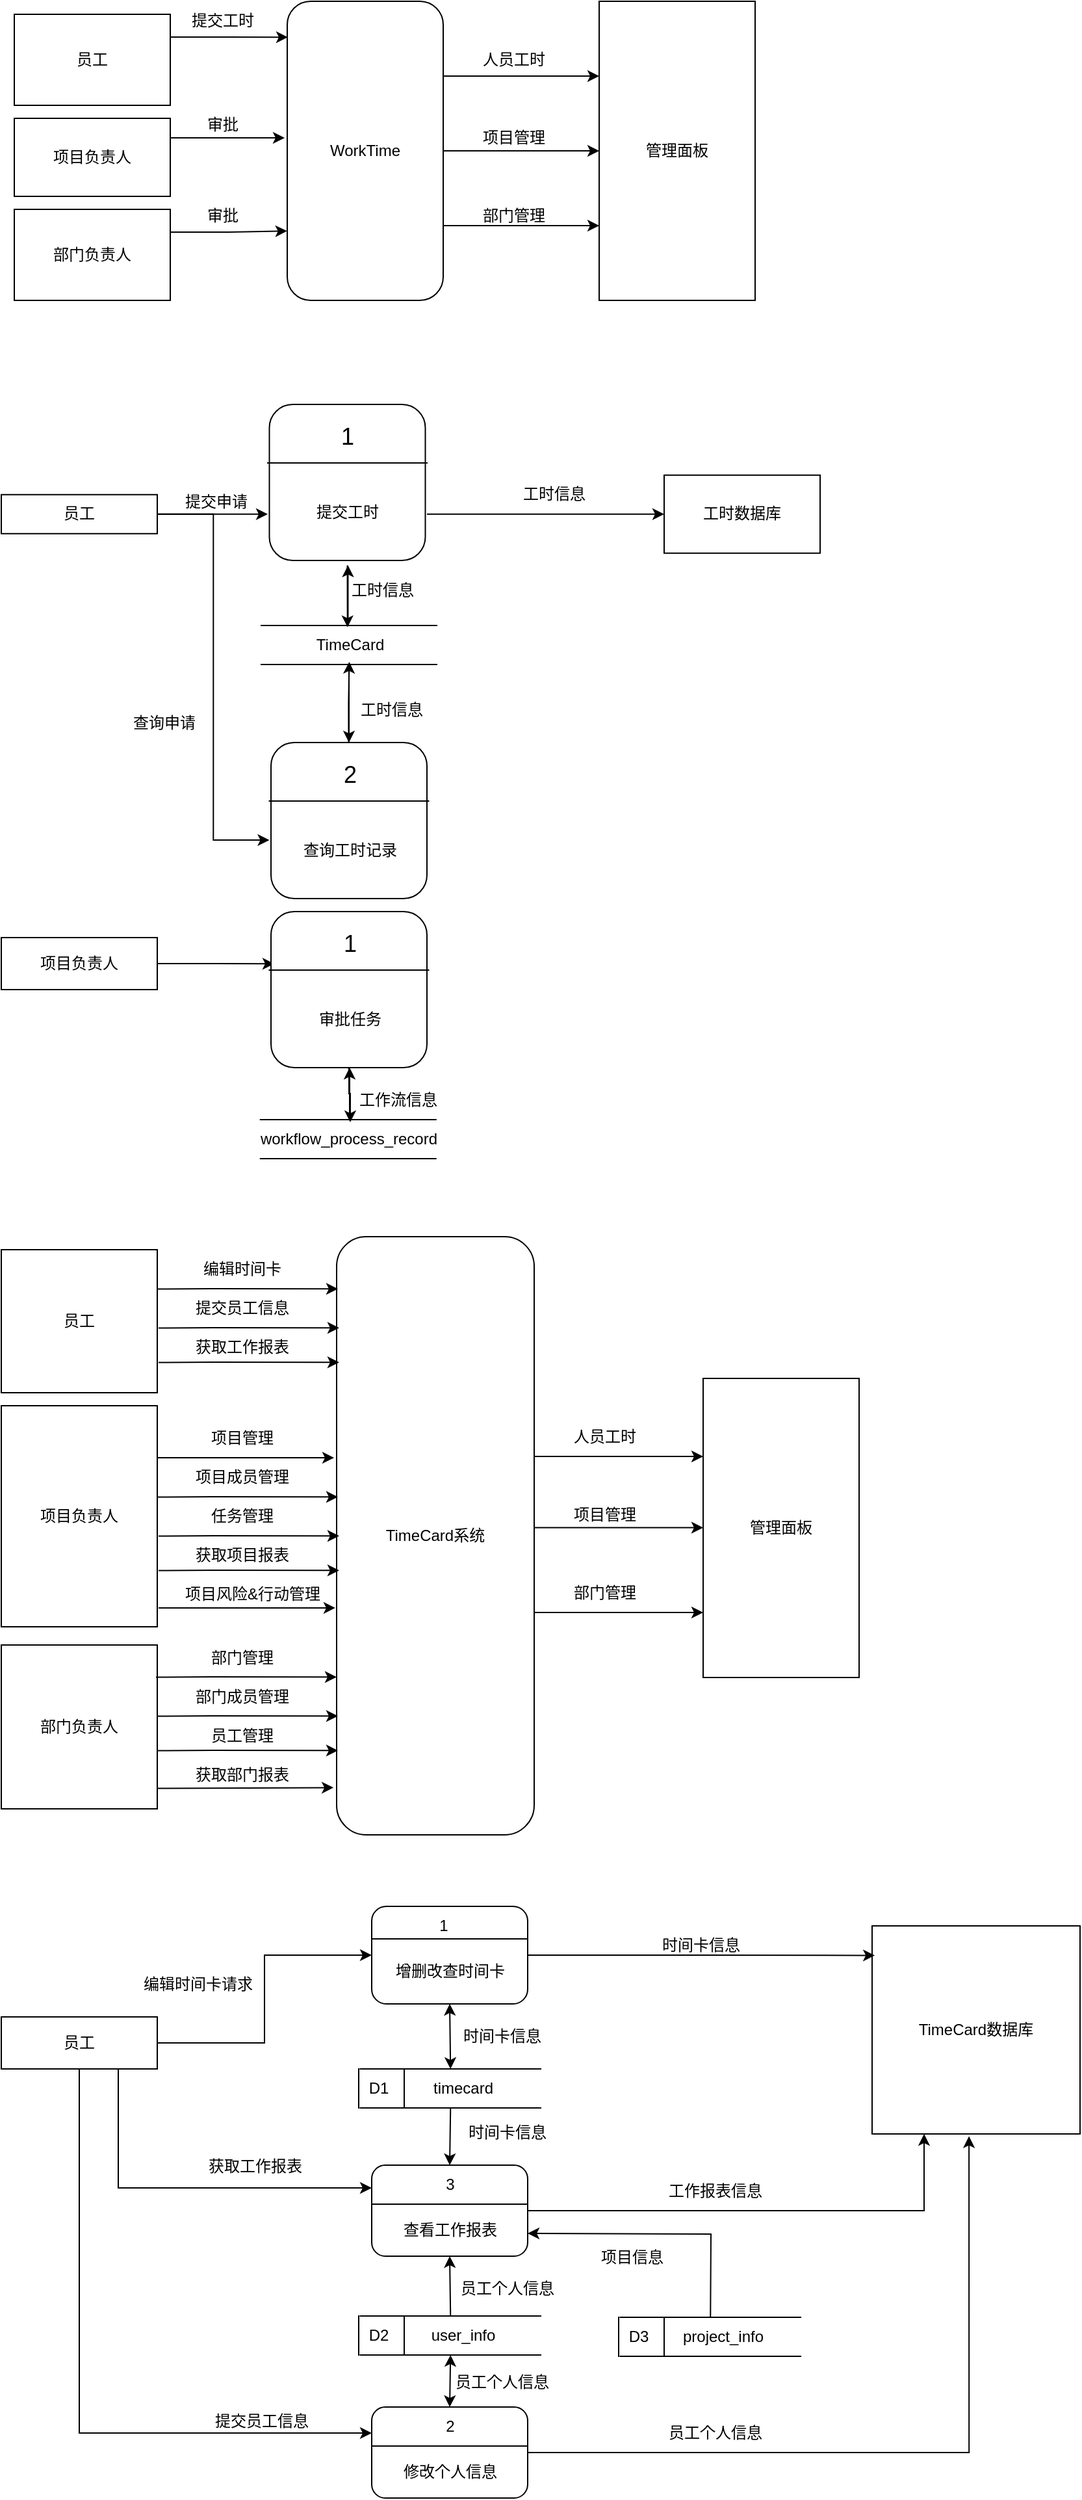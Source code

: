 <mxfile version="26.0.11">
  <diagram name="第 1 页" id="D0PfmcyOCRA9JiAwxKCm">
    <mxGraphModel dx="1388" dy="629" grid="1" gridSize="10" guides="1" tooltips="1" connect="1" arrows="1" fold="1" page="1" pageScale="1" pageWidth="827" pageHeight="1169" math="0" shadow="0">
      <root>
        <mxCell id="0" />
        <mxCell id="1" parent="0" />
        <mxCell id="h8NUrK3ATLSKjU6YulBP-22" style="edgeStyle=orthogonalEdgeStyle;rounded=0;orthogonalLoop=1;jettySize=auto;html=1;exitX=0.5;exitY=0;exitDx=0;exitDy=0;" parent="1" source="h8NUrK3ATLSKjU6YulBP-17" edge="1">
          <mxGeometry relative="1" as="geometry">
            <mxPoint x="90.143" y="39.857" as="targetPoint" />
          </mxGeometry>
        </mxCell>
        <mxCell id="h8NUrK3ATLSKjU6YulBP-17" value="员工" style="rounded=0;whiteSpace=wrap;html=1;" parent="1" vertex="1">
          <mxGeometry x="30" y="20" width="120" height="70" as="geometry" />
        </mxCell>
        <mxCell id="h8NUrK3ATLSKjU6YulBP-18" value="项目负责人" style="rounded=0;whiteSpace=wrap;html=1;" parent="1" vertex="1">
          <mxGeometry x="30" y="100" width="120" height="60" as="geometry" />
        </mxCell>
        <mxCell id="h8NUrK3ATLSKjU6YulBP-33" style="edgeStyle=orthogonalEdgeStyle;rounded=0;orthogonalLoop=1;jettySize=auto;html=1;exitX=1;exitY=0.25;exitDx=0;exitDy=0;entryX=0;entryY=0.25;entryDx=0;entryDy=0;" parent="1" source="h8NUrK3ATLSKjU6YulBP-19" target="h8NUrK3ATLSKjU6YulBP-20" edge="1">
          <mxGeometry relative="1" as="geometry" />
        </mxCell>
        <mxCell id="h8NUrK3ATLSKjU6YulBP-37" style="edgeStyle=orthogonalEdgeStyle;rounded=0;orthogonalLoop=1;jettySize=auto;html=1;exitX=1;exitY=0.75;exitDx=0;exitDy=0;entryX=0;entryY=0.75;entryDx=0;entryDy=0;" parent="1" source="h8NUrK3ATLSKjU6YulBP-19" target="h8NUrK3ATLSKjU6YulBP-20" edge="1">
          <mxGeometry relative="1" as="geometry" />
        </mxCell>
        <mxCell id="h8NUrK3ATLSKjU6YulBP-40" style="edgeStyle=orthogonalEdgeStyle;rounded=0;orthogonalLoop=1;jettySize=auto;html=1;exitX=1;exitY=0.5;exitDx=0;exitDy=0;" parent="1" source="h8NUrK3ATLSKjU6YulBP-19" target="h8NUrK3ATLSKjU6YulBP-20" edge="1">
          <mxGeometry relative="1" as="geometry" />
        </mxCell>
        <mxCell id="h8NUrK3ATLSKjU6YulBP-19" value="WorkTime" style="rounded=1;whiteSpace=wrap;html=1;" parent="1" vertex="1">
          <mxGeometry x="240" y="10" width="120" height="230" as="geometry" />
        </mxCell>
        <mxCell id="h8NUrK3ATLSKjU6YulBP-20" value="管理面板" style="rounded=0;whiteSpace=wrap;html=1;" parent="1" vertex="1">
          <mxGeometry x="480" y="10" width="120" height="230" as="geometry" />
        </mxCell>
        <mxCell id="h8NUrK3ATLSKjU6YulBP-21" value="部门负责人" style="rounded=0;whiteSpace=wrap;html=1;" parent="1" vertex="1">
          <mxGeometry x="30" y="170" width="120" height="70" as="geometry" />
        </mxCell>
        <mxCell id="h8NUrK3ATLSKjU6YulBP-25" style="edgeStyle=orthogonalEdgeStyle;rounded=0;orthogonalLoop=1;jettySize=auto;html=1;exitX=1;exitY=0.25;exitDx=0;exitDy=0;" parent="1" source="h8NUrK3ATLSKjU6YulBP-18" edge="1">
          <mxGeometry relative="1" as="geometry">
            <mxPoint x="238" y="115" as="targetPoint" />
            <Array as="points">
              <mxPoint x="238" y="115" />
            </Array>
          </mxGeometry>
        </mxCell>
        <mxCell id="h8NUrK3ATLSKjU6YulBP-26" value="审批" style="text;html=1;align=center;verticalAlign=middle;resizable=0;points=[];autosize=1;strokeColor=none;fillColor=none;" parent="1" vertex="1">
          <mxGeometry x="165" y="90" width="50" height="30" as="geometry" />
        </mxCell>
        <mxCell id="h8NUrK3ATLSKjU6YulBP-28" style="edgeStyle=orthogonalEdgeStyle;rounded=0;orthogonalLoop=1;jettySize=auto;html=1;exitX=1;exitY=0.25;exitDx=0;exitDy=0;entryX=0.004;entryY=0.12;entryDx=0;entryDy=0;entryPerimeter=0;" parent="1" source="h8NUrK3ATLSKjU6YulBP-17" target="h8NUrK3ATLSKjU6YulBP-19" edge="1">
          <mxGeometry relative="1" as="geometry" />
        </mxCell>
        <mxCell id="h8NUrK3ATLSKjU6YulBP-29" value="提交工时" style="text;html=1;align=center;verticalAlign=middle;resizable=0;points=[];autosize=1;strokeColor=none;fillColor=none;" parent="1" vertex="1">
          <mxGeometry x="155" y="10" width="70" height="30" as="geometry" />
        </mxCell>
        <mxCell id="h8NUrK3ATLSKjU6YulBP-30" style="edgeStyle=orthogonalEdgeStyle;rounded=0;orthogonalLoop=1;jettySize=auto;html=1;exitX=1;exitY=0.25;exitDx=0;exitDy=0;entryX=-0.001;entryY=0.768;entryDx=0;entryDy=0;entryPerimeter=0;" parent="1" source="h8NUrK3ATLSKjU6YulBP-21" target="h8NUrK3ATLSKjU6YulBP-19" edge="1">
          <mxGeometry relative="1" as="geometry" />
        </mxCell>
        <mxCell id="h8NUrK3ATLSKjU6YulBP-31" value="审批" style="text;html=1;align=center;verticalAlign=middle;resizable=0;points=[];autosize=1;strokeColor=none;fillColor=none;" parent="1" vertex="1">
          <mxGeometry x="165" y="160" width="50" height="30" as="geometry" />
        </mxCell>
        <mxCell id="h8NUrK3ATLSKjU6YulBP-39" value="人员工时" style="text;html=1;align=center;verticalAlign=middle;resizable=0;points=[];autosize=1;strokeColor=none;fillColor=none;" parent="1" vertex="1">
          <mxGeometry x="379" y="40" width="70" height="30" as="geometry" />
        </mxCell>
        <mxCell id="h8NUrK3ATLSKjU6YulBP-41" value="项目管理" style="text;html=1;align=center;verticalAlign=middle;resizable=0;points=[];autosize=1;strokeColor=none;fillColor=none;" parent="1" vertex="1">
          <mxGeometry x="379" y="100" width="70" height="30" as="geometry" />
        </mxCell>
        <mxCell id="h8NUrK3ATLSKjU6YulBP-42" value="部门管理" style="text;html=1;align=center;verticalAlign=middle;resizable=0;points=[];autosize=1;strokeColor=none;fillColor=none;" parent="1" vertex="1">
          <mxGeometry x="379" y="160" width="70" height="30" as="geometry" />
        </mxCell>
        <mxCell id="x7l14iwA549RfiOkNvGw-38" style="edgeStyle=orthogonalEdgeStyle;rounded=0;orthogonalLoop=1;jettySize=auto;html=1;entryX=0.5;entryY=1;entryDx=0;entryDy=0;" edge="1" parent="1" source="x7l14iwA549RfiOkNvGw-2" target="x7l14iwA549RfiOkNvGw-7">
          <mxGeometry relative="1" as="geometry" />
        </mxCell>
        <mxCell id="x7l14iwA549RfiOkNvGw-40" style="edgeStyle=orthogonalEdgeStyle;rounded=0;orthogonalLoop=1;jettySize=auto;html=1;exitX=1;exitY=0.5;exitDx=0;exitDy=0;entryX=0.25;entryY=1;entryDx=0;entryDy=0;" edge="1" parent="1" source="x7l14iwA549RfiOkNvGw-2" target="x7l14iwA549RfiOkNvGw-16">
          <mxGeometry relative="1" as="geometry" />
        </mxCell>
        <mxCell id="x7l14iwA549RfiOkNvGw-2" value="员工" style="rounded=0;whiteSpace=wrap;html=1;" vertex="1" parent="1">
          <mxGeometry x="20" y="389.38" width="120" height="30" as="geometry" />
        </mxCell>
        <mxCell id="x7l14iwA549RfiOkNvGw-8" value="" style="group" vertex="1" connectable="0" parent="1">
          <mxGeometry x="225" y="320" width="122.5" height="165" as="geometry" />
        </mxCell>
        <mxCell id="x7l14iwA549RfiOkNvGw-5" value="" style="rounded=1;whiteSpace=wrap;html=1;" vertex="1" parent="x7l14iwA549RfiOkNvGw-8">
          <mxGeometry x="1.25" width="120" height="120" as="geometry" />
        </mxCell>
        <mxCell id="x7l14iwA549RfiOkNvGw-7" value="" style="shape=partialRectangle;whiteSpace=wrap;html=1;right=0;top=0;bottom=0;fillColor=none;routingCenterX=-0.5;rotation=90;" vertex="1" parent="x7l14iwA549RfiOkNvGw-8">
          <mxGeometry x="21.88" y="23.13" width="78.75" height="122.5" as="geometry" />
        </mxCell>
        <mxCell id="x7l14iwA549RfiOkNvGw-9" value="&lt;font style=&quot;font-size: 18px;&quot;&gt;1&lt;/font&gt;" style="text;html=1;align=center;verticalAlign=middle;resizable=0;points=[];autosize=1;strokeColor=none;fillColor=none;" vertex="1" parent="x7l14iwA549RfiOkNvGw-8">
          <mxGeometry x="46.25" y="5" width="30" height="40" as="geometry" />
        </mxCell>
        <mxCell id="x7l14iwA549RfiOkNvGw-10" value="提交工时" style="text;html=1;align=center;verticalAlign=middle;resizable=0;points=[];autosize=1;strokeColor=none;fillColor=none;" vertex="1" parent="x7l14iwA549RfiOkNvGw-8">
          <mxGeometry x="26.25" y="67.5" width="70" height="30" as="geometry" />
        </mxCell>
        <mxCell id="x7l14iwA549RfiOkNvGw-36" value="工时信息" style="text;html=1;align=center;verticalAlign=middle;resizable=0;points=[];autosize=1;strokeColor=none;fillColor=none;" vertex="1" parent="x7l14iwA549RfiOkNvGw-8">
          <mxGeometry x="52.5" y="128" width="70" height="30" as="geometry" />
        </mxCell>
        <mxCell id="x7l14iwA549RfiOkNvGw-14" value="" style="group" vertex="1" connectable="0" parent="1">
          <mxGeometry x="226.25" y="580" width="122.5" height="165" as="geometry" />
        </mxCell>
        <mxCell id="x7l14iwA549RfiOkNvGw-15" value="" style="rounded=1;whiteSpace=wrap;html=1;" vertex="1" parent="x7l14iwA549RfiOkNvGw-14">
          <mxGeometry x="1.25" width="120" height="120" as="geometry" />
        </mxCell>
        <mxCell id="x7l14iwA549RfiOkNvGw-16" value="" style="shape=partialRectangle;whiteSpace=wrap;html=1;right=0;top=0;bottom=0;fillColor=none;routingCenterX=-0.5;rotation=90;" vertex="1" parent="x7l14iwA549RfiOkNvGw-14">
          <mxGeometry x="1.25" y="43.75" width="120" height="122.5" as="geometry" />
        </mxCell>
        <mxCell id="x7l14iwA549RfiOkNvGw-17" value="&lt;font style=&quot;font-size: 18px;&quot;&gt;2&lt;/font&gt;" style="text;html=1;align=center;verticalAlign=middle;resizable=0;points=[];autosize=1;strokeColor=none;fillColor=none;" vertex="1" parent="x7l14iwA549RfiOkNvGw-14">
          <mxGeometry x="46.25" y="5" width="30" height="40" as="geometry" />
        </mxCell>
        <mxCell id="x7l14iwA549RfiOkNvGw-18" value="查询工时记录" style="text;html=1;align=center;verticalAlign=middle;resizable=0;points=[];autosize=1;strokeColor=none;fillColor=none;" vertex="1" parent="x7l14iwA549RfiOkNvGw-14">
          <mxGeometry x="11.25" y="67.5" width="100" height="30" as="geometry" />
        </mxCell>
        <mxCell id="x7l14iwA549RfiOkNvGw-27" value="" style="group" vertex="1" connectable="0" parent="1">
          <mxGeometry x="220" y="490" width="135" height="30" as="geometry" />
        </mxCell>
        <mxCell id="x7l14iwA549RfiOkNvGw-19" value="" style="shape=partialRectangle;whiteSpace=wrap;html=1;top=0;bottom=0;fillColor=none;rotation=-90;" vertex="1" parent="x7l14iwA549RfiOkNvGw-27">
          <mxGeometry x="52.5" y="-52.5" width="30" height="135" as="geometry" />
        </mxCell>
        <mxCell id="x7l14iwA549RfiOkNvGw-21" value="TimeCard" style="text;html=1;align=center;verticalAlign=middle;resizable=0;points=[];autosize=1;strokeColor=none;fillColor=none;" vertex="1" parent="x7l14iwA549RfiOkNvGw-27">
          <mxGeometry x="27.5" width="80" height="30" as="geometry" />
        </mxCell>
        <mxCell id="x7l14iwA549RfiOkNvGw-30" style="edgeStyle=orthogonalEdgeStyle;rounded=0;orthogonalLoop=1;jettySize=auto;html=1;" edge="1" parent="1" source="x7l14iwA549RfiOkNvGw-21" target="x7l14iwA549RfiOkNvGw-7">
          <mxGeometry relative="1" as="geometry">
            <Array as="points">
              <mxPoint x="290" y="450" />
              <mxPoint x="290" y="450" />
            </Array>
          </mxGeometry>
        </mxCell>
        <mxCell id="x7l14iwA549RfiOkNvGw-32" style="edgeStyle=orthogonalEdgeStyle;rounded=0;orthogonalLoop=1;jettySize=auto;html=1;entryX=0.486;entryY=0.044;entryDx=0;entryDy=0;entryPerimeter=0;" edge="1" parent="1" source="x7l14iwA549RfiOkNvGw-7" target="x7l14iwA549RfiOkNvGw-21">
          <mxGeometry relative="1" as="geometry" />
        </mxCell>
        <mxCell id="x7l14iwA549RfiOkNvGw-34" style="edgeStyle=orthogonalEdgeStyle;rounded=0;orthogonalLoop=1;jettySize=auto;html=1;entryX=0.462;entryY=0.933;entryDx=0;entryDy=0;entryPerimeter=0;" edge="1" parent="1">
          <mxGeometry relative="1" as="geometry">
            <mxPoint x="287.24" y="580" as="sourcePoint" />
            <mxPoint x="287.7" y="517.99" as="targetPoint" />
            <Array as="points">
              <mxPoint x="287.24" y="550" />
              <mxPoint x="288.24" y="550" />
            </Array>
          </mxGeometry>
        </mxCell>
        <mxCell id="x7l14iwA549RfiOkNvGw-35" style="edgeStyle=orthogonalEdgeStyle;rounded=0;orthogonalLoop=1;jettySize=auto;html=1;entryX=0.5;entryY=0;entryDx=0;entryDy=0;" edge="1" parent="1" source="x7l14iwA549RfiOkNvGw-21" target="x7l14iwA549RfiOkNvGw-15">
          <mxGeometry relative="1" as="geometry" />
        </mxCell>
        <mxCell id="x7l14iwA549RfiOkNvGw-37" value="工时信息" style="text;html=1;align=center;verticalAlign=middle;resizable=0;points=[];autosize=1;strokeColor=none;fillColor=none;" vertex="1" parent="1">
          <mxGeometry x="285" y="540" width="70" height="30" as="geometry" />
        </mxCell>
        <mxCell id="x7l14iwA549RfiOkNvGw-39" value="提交申请" style="text;html=1;align=center;verticalAlign=middle;resizable=0;points=[];autosize=1;strokeColor=none;fillColor=none;" vertex="1" parent="1">
          <mxGeometry x="150" y="380" width="70" height="30" as="geometry" />
        </mxCell>
        <mxCell id="x7l14iwA549RfiOkNvGw-41" value="查询申请" style="text;html=1;align=center;verticalAlign=middle;resizable=0;points=[];autosize=1;strokeColor=none;fillColor=none;" vertex="1" parent="1">
          <mxGeometry x="110" y="550" width="70" height="30" as="geometry" />
        </mxCell>
        <mxCell id="x7l14iwA549RfiOkNvGw-42" value="工时数据库" style="rounded=0;whiteSpace=wrap;html=1;" vertex="1" parent="1">
          <mxGeometry x="530" y="374.38" width="120" height="60" as="geometry" />
        </mxCell>
        <mxCell id="x7l14iwA549RfiOkNvGw-43" style="edgeStyle=orthogonalEdgeStyle;rounded=0;orthogonalLoop=1;jettySize=auto;html=1;exitX=0.5;exitY=0;exitDx=0;exitDy=0;entryX=0;entryY=0.5;entryDx=0;entryDy=0;" edge="1" parent="1" source="x7l14iwA549RfiOkNvGw-7" target="x7l14iwA549RfiOkNvGw-42">
          <mxGeometry relative="1" as="geometry" />
        </mxCell>
        <mxCell id="x7l14iwA549RfiOkNvGw-44" value="工时信息" style="text;html=1;align=center;verticalAlign=middle;resizable=0;points=[];autosize=1;strokeColor=none;fillColor=none;" vertex="1" parent="1">
          <mxGeometry x="410" y="374.38" width="70" height="30" as="geometry" />
        </mxCell>
        <mxCell id="x7l14iwA549RfiOkNvGw-63" style="edgeStyle=orthogonalEdgeStyle;rounded=0;orthogonalLoop=1;jettySize=auto;html=1;exitX=1;exitY=0.5;exitDx=0;exitDy=0;" edge="1" parent="1" source="x7l14iwA549RfiOkNvGw-45">
          <mxGeometry relative="1" as="geometry">
            <mxPoint x="230" y="750.143" as="targetPoint" />
          </mxGeometry>
        </mxCell>
        <mxCell id="x7l14iwA549RfiOkNvGw-45" value="项目负责人" style="rounded=0;whiteSpace=wrap;html=1;" vertex="1" parent="1">
          <mxGeometry x="20" y="730" width="120" height="40" as="geometry" />
        </mxCell>
        <mxCell id="x7l14iwA549RfiOkNvGw-46" value="" style="group" vertex="1" connectable="0" parent="1">
          <mxGeometry x="226.25" y="710" width="140.63" height="190" as="geometry" />
        </mxCell>
        <mxCell id="x7l14iwA549RfiOkNvGw-47" value="" style="rounded=1;whiteSpace=wrap;html=1;" vertex="1" parent="x7l14iwA549RfiOkNvGw-46">
          <mxGeometry x="1.25" width="120" height="120" as="geometry" />
        </mxCell>
        <mxCell id="x7l14iwA549RfiOkNvGw-48" value="" style="shape=partialRectangle;whiteSpace=wrap;html=1;right=0;top=0;bottom=0;fillColor=none;routingCenterX=-0.5;rotation=90;" vertex="1" parent="x7l14iwA549RfiOkNvGw-46">
          <mxGeometry x="1.25" y="43.75" width="120" height="122.5" as="geometry" />
        </mxCell>
        <mxCell id="x7l14iwA549RfiOkNvGw-49" value="&lt;font style=&quot;font-size: 18px;&quot;&gt;1&lt;/font&gt;" style="text;html=1;align=center;verticalAlign=middle;resizable=0;points=[];autosize=1;strokeColor=none;fillColor=none;" vertex="1" parent="x7l14iwA549RfiOkNvGw-46">
          <mxGeometry x="46.25" y="5" width="30" height="40" as="geometry" />
        </mxCell>
        <mxCell id="x7l14iwA549RfiOkNvGw-50" value="审批任务" style="text;html=1;align=center;verticalAlign=middle;resizable=0;points=[];autosize=1;strokeColor=none;fillColor=none;" vertex="1" parent="x7l14iwA549RfiOkNvGw-46">
          <mxGeometry x="26.25" y="67.5" width="70" height="30" as="geometry" />
        </mxCell>
        <mxCell id="x7l14iwA549RfiOkNvGw-62" value="工作流信息" style="text;html=1;align=center;verticalAlign=middle;resizable=0;points=[];autosize=1;strokeColor=none;fillColor=none;" vertex="1" parent="x7l14iwA549RfiOkNvGw-46">
          <mxGeometry x="58.75" y="130" width="80" height="30" as="geometry" />
        </mxCell>
        <mxCell id="x7l14iwA549RfiOkNvGw-54" value="" style="group" vertex="1" connectable="0" parent="x7l14iwA549RfiOkNvGw-46">
          <mxGeometry x="-6.87" y="160" width="147.5" height="30" as="geometry" />
        </mxCell>
        <mxCell id="x7l14iwA549RfiOkNvGw-55" value="" style="shape=partialRectangle;whiteSpace=wrap;html=1;top=0;bottom=0;fillColor=none;rotation=-90;" vertex="1" parent="x7l14iwA549RfiOkNvGw-54">
          <mxGeometry x="52.5" y="-52.5" width="30" height="135" as="geometry" />
        </mxCell>
        <mxCell id="x7l14iwA549RfiOkNvGw-56" value="workflow_process_record" style="text;html=1;align=center;verticalAlign=middle;resizable=0;points=[];autosize=1;strokeColor=none;fillColor=none;" vertex="1" parent="x7l14iwA549RfiOkNvGw-54">
          <mxGeometry x="-12.5" width="160" height="30" as="geometry" />
        </mxCell>
        <mxCell id="x7l14iwA549RfiOkNvGw-60" style="edgeStyle=orthogonalEdgeStyle;rounded=0;orthogonalLoop=1;jettySize=auto;html=1;entryX=0.51;entryY=0.067;entryDx=0;entryDy=0;entryPerimeter=0;" edge="1" parent="x7l14iwA549RfiOkNvGw-46" source="x7l14iwA549RfiOkNvGw-47" target="x7l14iwA549RfiOkNvGw-56">
          <mxGeometry relative="1" as="geometry" />
        </mxCell>
        <mxCell id="x7l14iwA549RfiOkNvGw-59" value="" style="edgeStyle=orthogonalEdgeStyle;rounded=0;orthogonalLoop=1;jettySize=auto;html=1;" edge="1" parent="1" source="x7l14iwA549RfiOkNvGw-56">
          <mxGeometry relative="1" as="geometry">
            <mxPoint x="288" y="830" as="targetPoint" />
            <Array as="points">
              <mxPoint x="288" y="839" />
              <mxPoint x="288" y="839" />
            </Array>
          </mxGeometry>
        </mxCell>
        <mxCell id="x7l14iwA549RfiOkNvGw-65" value="TimeCard系统" style="rounded=1;whiteSpace=wrap;html=1;" vertex="1" parent="1">
          <mxGeometry x="278" y="960" width="152" height="460" as="geometry" />
        </mxCell>
        <mxCell id="x7l14iwA549RfiOkNvGw-66" value="员工" style="rounded=0;whiteSpace=wrap;html=1;" vertex="1" parent="1">
          <mxGeometry x="20" y="970" width="120" height="110" as="geometry" />
        </mxCell>
        <mxCell id="x7l14iwA549RfiOkNvGw-73" value="编辑时间卡" style="text;html=1;align=center;verticalAlign=middle;resizable=0;points=[];autosize=1;strokeColor=none;fillColor=none;" vertex="1" parent="1">
          <mxGeometry x="165" y="970" width="80" height="30" as="geometry" />
        </mxCell>
        <mxCell id="x7l14iwA549RfiOkNvGw-74" value="提交员工信息" style="text;html=1;align=center;verticalAlign=middle;resizable=0;points=[];autosize=1;strokeColor=none;fillColor=none;" vertex="1" parent="1">
          <mxGeometry x="155" y="1000" width="100" height="30" as="geometry" />
        </mxCell>
        <mxCell id="x7l14iwA549RfiOkNvGw-75" value="获取工作报表" style="text;html=1;align=center;verticalAlign=middle;resizable=0;points=[];autosize=1;strokeColor=none;fillColor=none;" vertex="1" parent="1">
          <mxGeometry x="155" y="1030" width="100" height="30" as="geometry" />
        </mxCell>
        <mxCell id="x7l14iwA549RfiOkNvGw-76" value="项目负责人" style="rounded=0;whiteSpace=wrap;html=1;" vertex="1" parent="1">
          <mxGeometry x="20" y="1090" width="120" height="170" as="geometry" />
        </mxCell>
        <mxCell id="x7l14iwA549RfiOkNvGw-77" value="部门负责人" style="rounded=0;whiteSpace=wrap;html=1;" vertex="1" parent="1">
          <mxGeometry x="20" y="1274" width="120" height="126" as="geometry" />
        </mxCell>
        <mxCell id="x7l14iwA549RfiOkNvGw-78" value="项目管理" style="text;html=1;align=center;verticalAlign=middle;resizable=0;points=[];autosize=1;strokeColor=none;fillColor=none;" vertex="1" parent="1">
          <mxGeometry x="170" y="1100" width="70" height="30" as="geometry" />
        </mxCell>
        <mxCell id="x7l14iwA549RfiOkNvGw-79" value="项目成员管理" style="text;html=1;align=center;verticalAlign=middle;resizable=0;points=[];autosize=1;strokeColor=none;fillColor=none;" vertex="1" parent="1">
          <mxGeometry x="155" y="1130" width="100" height="30" as="geometry" />
        </mxCell>
        <mxCell id="x7l14iwA549RfiOkNvGw-80" value="任务管理" style="text;html=1;align=center;verticalAlign=middle;resizable=0;points=[];autosize=1;strokeColor=none;fillColor=none;" vertex="1" parent="1">
          <mxGeometry x="170" y="1160" width="70" height="30" as="geometry" />
        </mxCell>
        <mxCell id="x7l14iwA549RfiOkNvGw-81" value="部门管理" style="text;html=1;align=center;verticalAlign=middle;resizable=0;points=[];autosize=1;strokeColor=none;fillColor=none;" vertex="1" parent="1">
          <mxGeometry x="170" y="1269" width="70" height="30" as="geometry" />
        </mxCell>
        <mxCell id="x7l14iwA549RfiOkNvGw-82" value="部门成员管理" style="text;html=1;align=center;verticalAlign=middle;resizable=0;points=[];autosize=1;strokeColor=none;fillColor=none;" vertex="1" parent="1">
          <mxGeometry x="155" y="1299" width="100" height="30" as="geometry" />
        </mxCell>
        <mxCell id="x7l14iwA549RfiOkNvGw-83" value="员工管理" style="text;html=1;align=center;verticalAlign=middle;resizable=0;points=[];autosize=1;strokeColor=none;fillColor=none;" vertex="1" parent="1">
          <mxGeometry x="170" y="1329" width="70" height="30" as="geometry" />
        </mxCell>
        <mxCell id="x7l14iwA549RfiOkNvGw-84" value="获取项目报表" style="text;html=1;align=center;verticalAlign=middle;resizable=0;points=[];autosize=1;strokeColor=none;fillColor=none;" vertex="1" parent="1">
          <mxGeometry x="155" y="1190" width="100" height="30" as="geometry" />
        </mxCell>
        <mxCell id="x7l14iwA549RfiOkNvGw-85" value="项目风险&amp;amp;行动管理" style="text;html=1;align=center;verticalAlign=middle;resizable=0;points=[];autosize=1;strokeColor=none;fillColor=none;" vertex="1" parent="1">
          <mxGeometry x="148" y="1220" width="130" height="30" as="geometry" />
        </mxCell>
        <mxCell id="x7l14iwA549RfiOkNvGw-86" value="获取部门报表" style="text;html=1;align=center;verticalAlign=middle;resizable=0;points=[];autosize=1;strokeColor=none;fillColor=none;" vertex="1" parent="1">
          <mxGeometry x="155" y="1359" width="100" height="30" as="geometry" />
        </mxCell>
        <mxCell id="x7l14iwA549RfiOkNvGw-87" value="" style="endArrow=classic;html=1;rounded=0;exitX=0.999;exitY=0.875;exitDx=0;exitDy=0;exitPerimeter=0;entryX=-0.016;entryY=0.921;entryDx=0;entryDy=0;entryPerimeter=0;" edge="1" parent="1" source="x7l14iwA549RfiOkNvGw-77" target="x7l14iwA549RfiOkNvGw-65">
          <mxGeometry width="50" height="50" relative="1" as="geometry">
            <mxPoint x="188" y="1399" as="sourcePoint" />
            <mxPoint x="278" y="1390" as="targetPoint" />
          </mxGeometry>
        </mxCell>
        <mxCell id="x7l14iwA549RfiOkNvGw-88" value="" style="endArrow=classic;html=1;rounded=0;exitX=0.983;exitY=0.645;exitDx=0;exitDy=0;exitPerimeter=0;entryX=-0.007;entryY=0.859;entryDx=0;entryDy=0;entryPerimeter=0;" edge="1" parent="1">
          <mxGeometry width="50" height="50" relative="1" as="geometry">
            <mxPoint x="140.0" y="1355.27" as="sourcePoint" />
            <mxPoint x="278.976" y="1355.14" as="targetPoint" />
            <Array as="points">
              <mxPoint x="182.04" y="1355" />
            </Array>
          </mxGeometry>
        </mxCell>
        <mxCell id="x7l14iwA549RfiOkNvGw-89" value="" style="endArrow=classic;html=1;rounded=0;exitX=0.983;exitY=0.645;exitDx=0;exitDy=0;exitPerimeter=0;entryX=-0.007;entryY=0.859;entryDx=0;entryDy=0;entryPerimeter=0;" edge="1" parent="1">
          <mxGeometry width="50" height="50" relative="1" as="geometry">
            <mxPoint x="140.0" y="1328.79" as="sourcePoint" />
            <mxPoint x="278.976" y="1328.66" as="targetPoint" />
            <Array as="points">
              <mxPoint x="182.04" y="1328.52" />
            </Array>
          </mxGeometry>
        </mxCell>
        <mxCell id="x7l14iwA549RfiOkNvGw-90" value="" style="endArrow=classic;html=1;rounded=0;exitX=0.983;exitY=0.645;exitDx=0;exitDy=0;exitPerimeter=0;entryX=-0.007;entryY=0.859;entryDx=0;entryDy=0;entryPerimeter=0;" edge="1" parent="1">
          <mxGeometry width="50" height="50" relative="1" as="geometry">
            <mxPoint x="139.02" y="1298.79" as="sourcePoint" />
            <mxPoint x="277.996" y="1298.66" as="targetPoint" />
            <Array as="points">
              <mxPoint x="181.06" y="1298.52" />
            </Array>
          </mxGeometry>
        </mxCell>
        <mxCell id="x7l14iwA549RfiOkNvGw-91" value="" style="endArrow=classic;html=1;rounded=0;exitX=0.999;exitY=0.875;exitDx=0;exitDy=0;exitPerimeter=0;entryX=-0.016;entryY=0.921;entryDx=0;entryDy=0;entryPerimeter=0;" edge="1" parent="1">
          <mxGeometry width="50" height="50" relative="1" as="geometry">
            <mxPoint x="140.98" y="1245.48" as="sourcePoint" />
            <mxPoint x="276.98" y="1245.48" as="targetPoint" />
          </mxGeometry>
        </mxCell>
        <mxCell id="x7l14iwA549RfiOkNvGw-92" value="" style="endArrow=classic;html=1;rounded=0;exitX=0.983;exitY=0.645;exitDx=0;exitDy=0;exitPerimeter=0;entryX=-0.007;entryY=0.859;entryDx=0;entryDy=0;entryPerimeter=0;" edge="1" parent="1">
          <mxGeometry width="50" height="50" relative="1" as="geometry">
            <mxPoint x="140.98" y="1216.75" as="sourcePoint" />
            <mxPoint x="279.956" y="1216.62" as="targetPoint" />
            <Array as="points">
              <mxPoint x="183.02" y="1216.48" />
            </Array>
          </mxGeometry>
        </mxCell>
        <mxCell id="x7l14iwA549RfiOkNvGw-93" value="" style="endArrow=classic;html=1;rounded=0;exitX=0.983;exitY=0.645;exitDx=0;exitDy=0;exitPerimeter=0;entryX=-0.007;entryY=0.859;entryDx=0;entryDy=0;entryPerimeter=0;" edge="1" parent="1">
          <mxGeometry width="50" height="50" relative="1" as="geometry">
            <mxPoint x="140.98" y="1190.27" as="sourcePoint" />
            <mxPoint x="279.956" y="1190.14" as="targetPoint" />
            <Array as="points">
              <mxPoint x="183.02" y="1190" />
            </Array>
          </mxGeometry>
        </mxCell>
        <mxCell id="x7l14iwA549RfiOkNvGw-94" value="" style="endArrow=classic;html=1;rounded=0;exitX=0.983;exitY=0.645;exitDx=0;exitDy=0;exitPerimeter=0;entryX=-0.007;entryY=0.859;entryDx=0;entryDy=0;entryPerimeter=0;" edge="1" parent="1">
          <mxGeometry width="50" height="50" relative="1" as="geometry">
            <mxPoint x="140.0" y="1160.27" as="sourcePoint" />
            <mxPoint x="278.976" y="1160.14" as="targetPoint" />
            <Array as="points">
              <mxPoint x="182.04" y="1160" />
            </Array>
          </mxGeometry>
        </mxCell>
        <mxCell id="x7l14iwA549RfiOkNvGw-95" value="" style="endArrow=classic;html=1;rounded=0;exitX=0.999;exitY=0.875;exitDx=0;exitDy=0;exitPerimeter=0;entryX=-0.016;entryY=0.921;entryDx=0;entryDy=0;entryPerimeter=0;" edge="1" parent="1">
          <mxGeometry width="50" height="50" relative="1" as="geometry">
            <mxPoint x="140" y="1130" as="sourcePoint" />
            <mxPoint x="276" y="1130" as="targetPoint" />
          </mxGeometry>
        </mxCell>
        <mxCell id="x7l14iwA549RfiOkNvGw-96" value="" style="endArrow=classic;html=1;rounded=0;exitX=0.983;exitY=0.645;exitDx=0;exitDy=0;exitPerimeter=0;entryX=-0.007;entryY=0.859;entryDx=0;entryDy=0;entryPerimeter=0;" edge="1" parent="1">
          <mxGeometry width="50" height="50" relative="1" as="geometry">
            <mxPoint x="140.98" y="1056.75" as="sourcePoint" />
            <mxPoint x="279.956" y="1056.62" as="targetPoint" />
            <Array as="points">
              <mxPoint x="183.02" y="1056.48" />
            </Array>
          </mxGeometry>
        </mxCell>
        <mxCell id="x7l14iwA549RfiOkNvGw-97" value="" style="endArrow=classic;html=1;rounded=0;exitX=0.983;exitY=0.645;exitDx=0;exitDy=0;exitPerimeter=0;entryX=-0.007;entryY=0.859;entryDx=0;entryDy=0;entryPerimeter=0;" edge="1" parent="1">
          <mxGeometry width="50" height="50" relative="1" as="geometry">
            <mxPoint x="140.98" y="1030.27" as="sourcePoint" />
            <mxPoint x="279.956" y="1030.14" as="targetPoint" />
            <Array as="points">
              <mxPoint x="183.02" y="1030" />
            </Array>
          </mxGeometry>
        </mxCell>
        <mxCell id="x7l14iwA549RfiOkNvGw-98" value="" style="endArrow=classic;html=1;rounded=0;exitX=0.983;exitY=0.645;exitDx=0;exitDy=0;exitPerimeter=0;entryX=-0.007;entryY=0.859;entryDx=0;entryDy=0;entryPerimeter=0;" edge="1" parent="1">
          <mxGeometry width="50" height="50" relative="1" as="geometry">
            <mxPoint x="140.0" y="1000.27" as="sourcePoint" />
            <mxPoint x="278.976" y="1000.14" as="targetPoint" />
            <Array as="points">
              <mxPoint x="182.04" y="1000" />
            </Array>
          </mxGeometry>
        </mxCell>
        <mxCell id="x7l14iwA549RfiOkNvGw-99" value="管理面板" style="rounded=0;whiteSpace=wrap;html=1;" vertex="1" parent="1">
          <mxGeometry x="560" y="1069" width="120" height="230" as="geometry" />
        </mxCell>
        <mxCell id="x7l14iwA549RfiOkNvGw-100" value="人员工时" style="text;html=1;align=center;verticalAlign=middle;resizable=0;points=[];autosize=1;strokeColor=none;fillColor=none;" vertex="1" parent="1">
          <mxGeometry x="449" y="1099" width="70" height="30" as="geometry" />
        </mxCell>
        <mxCell id="x7l14iwA549RfiOkNvGw-101" value="项目管理" style="text;html=1;align=center;verticalAlign=middle;resizable=0;points=[];autosize=1;strokeColor=none;fillColor=none;" vertex="1" parent="1">
          <mxGeometry x="449" y="1159" width="70" height="30" as="geometry" />
        </mxCell>
        <mxCell id="x7l14iwA549RfiOkNvGw-102" value="部门管理" style="text;html=1;align=center;verticalAlign=middle;resizable=0;points=[];autosize=1;strokeColor=none;fillColor=none;" vertex="1" parent="1">
          <mxGeometry x="449" y="1219" width="70" height="30" as="geometry" />
        </mxCell>
        <mxCell id="x7l14iwA549RfiOkNvGw-103" value="" style="endArrow=classic;html=1;rounded=0;exitX=0.999;exitY=0.875;exitDx=0;exitDy=0;exitPerimeter=0;" edge="1" parent="1">
          <mxGeometry width="50" height="50" relative="1" as="geometry">
            <mxPoint x="430" y="1129" as="sourcePoint" />
            <mxPoint x="560" y="1129" as="targetPoint" />
          </mxGeometry>
        </mxCell>
        <mxCell id="x7l14iwA549RfiOkNvGw-104" value="" style="endArrow=classic;html=1;rounded=0;exitX=0.999;exitY=0.875;exitDx=0;exitDy=0;exitPerimeter=0;" edge="1" parent="1">
          <mxGeometry width="50" height="50" relative="1" as="geometry">
            <mxPoint x="430" y="1183.76" as="sourcePoint" />
            <mxPoint x="560" y="1183.76" as="targetPoint" />
          </mxGeometry>
        </mxCell>
        <mxCell id="x7l14iwA549RfiOkNvGw-105" value="" style="endArrow=classic;html=1;rounded=0;exitX=0.999;exitY=0.875;exitDx=0;exitDy=0;exitPerimeter=0;" edge="1" parent="1">
          <mxGeometry width="50" height="50" relative="1" as="geometry">
            <mxPoint x="430" y="1249" as="sourcePoint" />
            <mxPoint x="560" y="1249" as="targetPoint" />
          </mxGeometry>
        </mxCell>
        <mxCell id="x7l14iwA549RfiOkNvGw-188" style="edgeStyle=orthogonalEdgeStyle;rounded=0;orthogonalLoop=1;jettySize=auto;html=1;exitX=1;exitY=0.5;exitDx=0;exitDy=0;entryX=0;entryY=0.5;entryDx=0;entryDy=0;" edge="1" parent="1" source="x7l14iwA549RfiOkNvGw-106" target="x7l14iwA549RfiOkNvGw-113">
          <mxGeometry relative="1" as="geometry" />
        </mxCell>
        <mxCell id="x7l14iwA549RfiOkNvGw-189" style="edgeStyle=orthogonalEdgeStyle;rounded=0;orthogonalLoop=1;jettySize=auto;html=1;exitX=0.75;exitY=1;exitDx=0;exitDy=0;entryX=0;entryY=0.25;entryDx=0;entryDy=0;" edge="1" parent="1" source="x7l14iwA549RfiOkNvGw-106" target="x7l14iwA549RfiOkNvGw-123">
          <mxGeometry relative="1" as="geometry" />
        </mxCell>
        <mxCell id="x7l14iwA549RfiOkNvGw-190" style="edgeStyle=orthogonalEdgeStyle;rounded=0;orthogonalLoop=1;jettySize=auto;html=1;exitX=0.5;exitY=1;exitDx=0;exitDy=0;entryX=0.5;entryY=0;entryDx=0;entryDy=0;" edge="1" parent="1" source="x7l14iwA549RfiOkNvGw-106" target="x7l14iwA549RfiOkNvGw-120">
          <mxGeometry relative="1" as="geometry" />
        </mxCell>
        <mxCell id="x7l14iwA549RfiOkNvGw-106" value="员工" style="rounded=0;whiteSpace=wrap;html=1;" vertex="1" parent="1">
          <mxGeometry x="20" y="1560" width="120" height="40" as="geometry" />
        </mxCell>
        <mxCell id="x7l14iwA549RfiOkNvGw-107" value="编辑时间卡请求" style="text;html=1;align=center;verticalAlign=middle;resizable=0;points=[];autosize=1;strokeColor=none;fillColor=none;" vertex="1" parent="1">
          <mxGeometry x="116.25" y="1520" width="110" height="30" as="geometry" />
        </mxCell>
        <mxCell id="x7l14iwA549RfiOkNvGw-108" value="提交员工信息" style="text;html=1;align=center;verticalAlign=middle;resizable=0;points=[];autosize=1;strokeColor=none;fillColor=none;" vertex="1" parent="1">
          <mxGeometry x="170" y="1856" width="100" height="30" as="geometry" />
        </mxCell>
        <mxCell id="x7l14iwA549RfiOkNvGw-109" value="获取工作报表" style="text;html=1;align=center;verticalAlign=middle;resizable=0;points=[];autosize=1;strokeColor=none;fillColor=none;" vertex="1" parent="1">
          <mxGeometry x="165" y="1660" width="100" height="30" as="geometry" />
        </mxCell>
        <mxCell id="x7l14iwA549RfiOkNvGw-113" value="&lt;div style=&quot;&quot;&gt;&lt;br&gt;&lt;/div&gt;" style="rounded=1;whiteSpace=wrap;html=1;align=center;" vertex="1" parent="1">
          <mxGeometry x="305" y="1475" width="120" height="75" as="geometry" />
        </mxCell>
        <mxCell id="x7l14iwA549RfiOkNvGw-114" value="" style="shape=partialRectangle;whiteSpace=wrap;html=1;right=0;top=0;bottom=0;fillColor=none;routingCenterX=-0.5;rotation=-90;" vertex="1" parent="1">
          <mxGeometry x="355" y="1430" width="20" height="120" as="geometry" />
        </mxCell>
        <mxCell id="x7l14iwA549RfiOkNvGw-115" value="1" style="text;html=1;align=center;verticalAlign=middle;resizable=0;points=[];autosize=1;strokeColor=none;fillColor=none;" vertex="1" parent="1">
          <mxGeometry x="345" y="1475" width="30" height="30" as="geometry" />
        </mxCell>
        <mxCell id="x7l14iwA549RfiOkNvGw-116" value="增删改查时间卡" style="text;html=1;align=center;verticalAlign=middle;resizable=0;points=[];autosize=1;strokeColor=none;fillColor=none;" vertex="1" parent="1">
          <mxGeometry x="310" y="1510" width="110" height="30" as="geometry" />
        </mxCell>
        <mxCell id="x7l14iwA549RfiOkNvGw-119" value="&lt;div style=&quot;&quot;&gt;&lt;br&gt;&lt;/div&gt;" style="rounded=1;whiteSpace=wrap;html=1;align=center;" vertex="1" parent="1">
          <mxGeometry x="305.0" y="1860" width="120" height="70" as="geometry" />
        </mxCell>
        <mxCell id="x7l14iwA549RfiOkNvGw-120" value="" style="shape=partialRectangle;whiteSpace=wrap;html=1;right=0;top=0;bottom=0;fillColor=none;routingCenterX=-0.5;rotation=-90;" vertex="1" parent="1">
          <mxGeometry x="355.0" y="1820" width="20" height="120" as="geometry" />
        </mxCell>
        <mxCell id="x7l14iwA549RfiOkNvGw-121" value="2" style="text;html=1;align=center;verticalAlign=middle;resizable=0;points=[];autosize=1;strokeColor=none;fillColor=none;" vertex="1" parent="1">
          <mxGeometry x="350.0" y="1860" width="30" height="30" as="geometry" />
        </mxCell>
        <mxCell id="x7l14iwA549RfiOkNvGw-122" value="修改个人信息" style="text;html=1;align=center;verticalAlign=middle;resizable=0;points=[];autosize=1;strokeColor=none;fillColor=none;" vertex="1" parent="1">
          <mxGeometry x="315.0" y="1895" width="100" height="30" as="geometry" />
        </mxCell>
        <mxCell id="x7l14iwA549RfiOkNvGw-186" style="edgeStyle=orthogonalEdgeStyle;rounded=0;orthogonalLoop=1;jettySize=auto;html=1;exitX=1;exitY=0.5;exitDx=0;exitDy=0;entryX=0.25;entryY=1;entryDx=0;entryDy=0;" edge="1" parent="1" source="x7l14iwA549RfiOkNvGw-123" target="x7l14iwA549RfiOkNvGw-176">
          <mxGeometry relative="1" as="geometry" />
        </mxCell>
        <mxCell id="x7l14iwA549RfiOkNvGw-123" value="&lt;div style=&quot;&quot;&gt;&lt;br&gt;&lt;/div&gt;" style="rounded=1;whiteSpace=wrap;html=1;align=center;" vertex="1" parent="1">
          <mxGeometry x="305.0" y="1674" width="120" height="70" as="geometry" />
        </mxCell>
        <mxCell id="x7l14iwA549RfiOkNvGw-124" value="" style="shape=partialRectangle;whiteSpace=wrap;html=1;right=0;top=0;bottom=0;fillColor=none;routingCenterX=-0.5;rotation=-90;" vertex="1" parent="1">
          <mxGeometry x="355.0" y="1634" width="20" height="120" as="geometry" />
        </mxCell>
        <mxCell id="x7l14iwA549RfiOkNvGw-125" value="3" style="text;html=1;align=center;verticalAlign=middle;resizable=0;points=[];autosize=1;strokeColor=none;fillColor=none;" vertex="1" parent="1">
          <mxGeometry x="350.0" y="1674" width="30" height="30" as="geometry" />
        </mxCell>
        <mxCell id="x7l14iwA549RfiOkNvGw-126" value="查看工作报表" style="text;html=1;align=center;verticalAlign=middle;resizable=0;points=[];autosize=1;strokeColor=none;fillColor=none;" vertex="1" parent="1">
          <mxGeometry x="315.0" y="1709" width="100" height="30" as="geometry" />
        </mxCell>
        <mxCell id="x7l14iwA549RfiOkNvGw-157" value="" style="group" vertex="1" connectable="0" parent="1">
          <mxGeometry x="290" y="1600" width="145.005" height="30.01" as="geometry" />
        </mxCell>
        <mxCell id="x7l14iwA549RfiOkNvGw-149" value="" style="shape=partialRectangle;whiteSpace=wrap;html=1;top=0;bottom=0;fillColor=none;rotation=-90;" vertex="1" parent="x7l14iwA549RfiOkNvGw-157">
          <mxGeometry x="60.63" y="-54.37" width="30" height="138.75" as="geometry" />
        </mxCell>
        <mxCell id="x7l14iwA549RfiOkNvGw-151" value="" style="shape=partialRectangle;whiteSpace=wrap;html=1;right=0;top=0;bottom=0;fillColor=none;routingCenterX=-0.5;" vertex="1" parent="x7l14iwA549RfiOkNvGw-157">
          <mxGeometry x="5" width="20" height="30" as="geometry" />
        </mxCell>
        <mxCell id="x7l14iwA549RfiOkNvGw-155" value="" style="shape=partialRectangle;whiteSpace=wrap;html=1;right=0;top=0;bottom=0;fillColor=none;routingCenterX=-0.5;" vertex="1" parent="x7l14iwA549RfiOkNvGw-157">
          <mxGeometry x="40" width="30" height="30" as="geometry" />
        </mxCell>
        <mxCell id="x7l14iwA549RfiOkNvGw-156" value="D1" style="text;html=1;align=center;verticalAlign=middle;resizable=0;points=[];autosize=1;strokeColor=none;fillColor=none;" vertex="1" parent="x7l14iwA549RfiOkNvGw-157">
          <mxGeometry y="0.01" width="40" height="30" as="geometry" />
        </mxCell>
        <mxCell id="x7l14iwA549RfiOkNvGw-137" value="timecard" style="text;html=1;align=center;verticalAlign=middle;resizable=0;points=[];autosize=1;strokeColor=none;fillColor=none;" vertex="1" parent="x7l14iwA549RfiOkNvGw-157">
          <mxGeometry x="50" width="70" height="30" as="geometry" />
        </mxCell>
        <mxCell id="x7l14iwA549RfiOkNvGw-164" value="" style="group" vertex="1" connectable="0" parent="1">
          <mxGeometry x="290" y="1789.99" width="145.005" height="30.01" as="geometry" />
        </mxCell>
        <mxCell id="x7l14iwA549RfiOkNvGw-165" value="" style="shape=partialRectangle;whiteSpace=wrap;html=1;top=0;bottom=0;fillColor=none;rotation=-90;" vertex="1" parent="x7l14iwA549RfiOkNvGw-164">
          <mxGeometry x="60.63" y="-54.37" width="30" height="138.75" as="geometry" />
        </mxCell>
        <mxCell id="x7l14iwA549RfiOkNvGw-166" value="" style="shape=partialRectangle;whiteSpace=wrap;html=1;right=0;top=0;bottom=0;fillColor=none;routingCenterX=-0.5;" vertex="1" parent="x7l14iwA549RfiOkNvGw-164">
          <mxGeometry x="5" width="20" height="30" as="geometry" />
        </mxCell>
        <mxCell id="x7l14iwA549RfiOkNvGw-167" value="" style="shape=partialRectangle;whiteSpace=wrap;html=1;right=0;top=0;bottom=0;fillColor=none;routingCenterX=-0.5;" vertex="1" parent="x7l14iwA549RfiOkNvGw-164">
          <mxGeometry x="40" width="30" height="30" as="geometry" />
        </mxCell>
        <mxCell id="x7l14iwA549RfiOkNvGw-168" value="D2" style="text;html=1;align=center;verticalAlign=middle;resizable=0;points=[];autosize=1;strokeColor=none;fillColor=none;" vertex="1" parent="x7l14iwA549RfiOkNvGw-164">
          <mxGeometry y="0.01" width="40" height="30" as="geometry" />
        </mxCell>
        <mxCell id="x7l14iwA549RfiOkNvGw-169" value="user_info" style="text;html=1;align=center;verticalAlign=middle;resizable=0;points=[];autosize=1;strokeColor=none;fillColor=none;" vertex="1" parent="x7l14iwA549RfiOkNvGw-164">
          <mxGeometry x="50" width="70" height="30" as="geometry" />
        </mxCell>
        <mxCell id="x7l14iwA549RfiOkNvGw-170" value="" style="group" vertex="1" connectable="0" parent="1">
          <mxGeometry x="490" y="1791" width="145.005" height="30.01" as="geometry" />
        </mxCell>
        <mxCell id="x7l14iwA549RfiOkNvGw-171" value="" style="shape=partialRectangle;whiteSpace=wrap;html=1;top=0;bottom=0;fillColor=none;rotation=-90;" vertex="1" parent="x7l14iwA549RfiOkNvGw-170">
          <mxGeometry x="60.63" y="-54.37" width="30" height="138.75" as="geometry" />
        </mxCell>
        <mxCell id="x7l14iwA549RfiOkNvGw-172" value="" style="shape=partialRectangle;whiteSpace=wrap;html=1;right=0;top=0;bottom=0;fillColor=none;routingCenterX=-0.5;" vertex="1" parent="x7l14iwA549RfiOkNvGw-170">
          <mxGeometry x="5" width="20" height="30" as="geometry" />
        </mxCell>
        <mxCell id="x7l14iwA549RfiOkNvGw-173" value="" style="shape=partialRectangle;whiteSpace=wrap;html=1;right=0;top=0;bottom=0;fillColor=none;routingCenterX=-0.5;" vertex="1" parent="x7l14iwA549RfiOkNvGw-170">
          <mxGeometry x="40" width="30" height="30" as="geometry" />
        </mxCell>
        <mxCell id="x7l14iwA549RfiOkNvGw-174" value="D3" style="text;html=1;align=center;verticalAlign=middle;resizable=0;points=[];autosize=1;strokeColor=none;fillColor=none;" vertex="1" parent="x7l14iwA549RfiOkNvGw-170">
          <mxGeometry y="0.01" width="40" height="30" as="geometry" />
        </mxCell>
        <mxCell id="x7l14iwA549RfiOkNvGw-175" value="project_info" style="text;html=1;align=center;verticalAlign=middle;resizable=0;points=[];autosize=1;strokeColor=none;fillColor=none;" vertex="1" parent="x7l14iwA549RfiOkNvGw-170">
          <mxGeometry x="40" width="90" height="30" as="geometry" />
        </mxCell>
        <mxCell id="x7l14iwA549RfiOkNvGw-176" value="TimeCard数据库" style="rounded=0;whiteSpace=wrap;html=1;" vertex="1" parent="1">
          <mxGeometry x="690" y="1490" width="160" height="160" as="geometry" />
        </mxCell>
        <mxCell id="x7l14iwA549RfiOkNvGw-177" value="时间卡信息" style="text;html=1;align=center;verticalAlign=middle;resizable=0;points=[];autosize=1;strokeColor=none;fillColor=none;" vertex="1" parent="1">
          <mxGeometry x="517.5" y="1490" width="80" height="30" as="geometry" />
        </mxCell>
        <mxCell id="x7l14iwA549RfiOkNvGw-178" value="工作报表信息" style="text;html=1;align=center;verticalAlign=middle;resizable=0;points=[];autosize=1;strokeColor=none;fillColor=none;" vertex="1" parent="1">
          <mxGeometry x="519" y="1679" width="100" height="30" as="geometry" />
        </mxCell>
        <mxCell id="x7l14iwA549RfiOkNvGw-179" value="员工个人信息" style="text;html=1;align=center;verticalAlign=middle;resizable=0;points=[];autosize=1;strokeColor=none;fillColor=none;" vertex="1" parent="1">
          <mxGeometry x="519" y="1865" width="100" height="30" as="geometry" />
        </mxCell>
        <mxCell id="x7l14iwA549RfiOkNvGw-180" value="时间卡信息" style="text;html=1;align=center;verticalAlign=middle;resizable=0;points=[];autosize=1;strokeColor=none;fillColor=none;" vertex="1" parent="1">
          <mxGeometry x="365" y="1560" width="80" height="30" as="geometry" />
        </mxCell>
        <mxCell id="x7l14iwA549RfiOkNvGw-181" value="员工个人信息" style="text;html=1;align=center;verticalAlign=middle;resizable=0;points=[];autosize=1;strokeColor=none;fillColor=none;" vertex="1" parent="1">
          <mxGeometry x="355" y="1826" width="100" height="30" as="geometry" />
        </mxCell>
        <mxCell id="x7l14iwA549RfiOkNvGw-182" value="项目信息" style="text;html=1;align=center;verticalAlign=middle;resizable=0;points=[];autosize=1;strokeColor=none;fillColor=none;" vertex="1" parent="1">
          <mxGeometry x="470" y="1730" width="70" height="30" as="geometry" />
        </mxCell>
        <mxCell id="x7l14iwA549RfiOkNvGw-184" style="edgeStyle=orthogonalEdgeStyle;rounded=0;orthogonalLoop=1;jettySize=auto;html=1;exitX=1;exitY=0.5;exitDx=0;exitDy=0;entryX=0.466;entryY=1.011;entryDx=0;entryDy=0;entryPerimeter=0;" edge="1" parent="1" source="x7l14iwA549RfiOkNvGw-119" target="x7l14iwA549RfiOkNvGw-176">
          <mxGeometry relative="1" as="geometry" />
        </mxCell>
        <mxCell id="x7l14iwA549RfiOkNvGw-185" value="" style="endArrow=classic;startArrow=classic;html=1;rounded=0;exitX=0.5;exitY=0;exitDx=0;exitDy=0;entryX=0;entryY=0.5;entryDx=0;entryDy=0;" edge="1" parent="1" source="x7l14iwA549RfiOkNvGw-119" target="x7l14iwA549RfiOkNvGw-165">
          <mxGeometry width="50" height="50" relative="1" as="geometry">
            <mxPoint x="550" y="1780" as="sourcePoint" />
            <mxPoint x="600" y="1730" as="targetPoint" />
          </mxGeometry>
        </mxCell>
        <mxCell id="x7l14iwA549RfiOkNvGw-187" style="edgeStyle=orthogonalEdgeStyle;rounded=0;orthogonalLoop=1;jettySize=auto;html=1;exitX=1;exitY=0.5;exitDx=0;exitDy=0;entryX=0.013;entryY=0.142;entryDx=0;entryDy=0;entryPerimeter=0;" edge="1" parent="1" source="x7l14iwA549RfiOkNvGw-113" target="x7l14iwA549RfiOkNvGw-176">
          <mxGeometry relative="1" as="geometry" />
        </mxCell>
        <mxCell id="x7l14iwA549RfiOkNvGw-193" value="" style="endArrow=classic;startArrow=classic;html=1;rounded=0;exitX=1;exitY=0.5;exitDx=0;exitDy=0;entryX=0.5;entryY=1;entryDx=0;entryDy=0;" edge="1" parent="1" source="x7l14iwA549RfiOkNvGw-149" target="x7l14iwA549RfiOkNvGw-113">
          <mxGeometry width="50" height="50" relative="1" as="geometry">
            <mxPoint x="550" y="1780" as="sourcePoint" />
            <mxPoint x="600" y="1730" as="targetPoint" />
          </mxGeometry>
        </mxCell>
        <mxCell id="x7l14iwA549RfiOkNvGw-194" value="时间卡信息" style="text;html=1;align=center;verticalAlign=middle;resizable=0;points=[];autosize=1;strokeColor=none;fillColor=none;" vertex="1" parent="1">
          <mxGeometry x="369" y="1634" width="80" height="30" as="geometry" />
        </mxCell>
        <mxCell id="x7l14iwA549RfiOkNvGw-195" value="" style="endArrow=classic;html=1;rounded=0;exitX=1;exitY=0.5;exitDx=0;exitDy=0;entryX=0.5;entryY=1;entryDx=0;entryDy=0;" edge="1" parent="1" source="x7l14iwA549RfiOkNvGw-165" target="x7l14iwA549RfiOkNvGw-123">
          <mxGeometry width="50" height="50" relative="1" as="geometry">
            <mxPoint x="550" y="1780" as="sourcePoint" />
            <mxPoint x="600" y="1730" as="targetPoint" />
          </mxGeometry>
        </mxCell>
        <mxCell id="x7l14iwA549RfiOkNvGw-196" value="" style="endArrow=classic;html=1;rounded=0;exitX=0;exitY=0.5;exitDx=0;exitDy=0;entryX=0.5;entryY=0;entryDx=0;entryDy=0;" edge="1" parent="1" source="x7l14iwA549RfiOkNvGw-149" target="x7l14iwA549RfiOkNvGw-123">
          <mxGeometry width="50" height="50" relative="1" as="geometry">
            <mxPoint x="550" y="1780" as="sourcePoint" />
            <mxPoint x="600" y="1730" as="targetPoint" />
          </mxGeometry>
        </mxCell>
        <mxCell id="x7l14iwA549RfiOkNvGw-197" value="" style="endArrow=classic;html=1;rounded=0;exitX=1;exitY=0.5;exitDx=0;exitDy=0;entryX=1;entryY=0.75;entryDx=0;entryDy=0;" edge="1" parent="1" source="x7l14iwA549RfiOkNvGw-171" target="x7l14iwA549RfiOkNvGw-123">
          <mxGeometry width="50" height="50" relative="1" as="geometry">
            <mxPoint x="550" y="1780" as="sourcePoint" />
            <mxPoint x="600" y="1730" as="targetPoint" />
            <Array as="points">
              <mxPoint x="566" y="1727" />
            </Array>
          </mxGeometry>
        </mxCell>
        <mxCell id="x7l14iwA549RfiOkNvGw-198" value="员工个人信息" style="text;html=1;align=center;verticalAlign=middle;resizable=0;points=[];autosize=1;strokeColor=none;fillColor=none;" vertex="1" parent="1">
          <mxGeometry x="359" y="1754" width="100" height="30" as="geometry" />
        </mxCell>
      </root>
    </mxGraphModel>
  </diagram>
</mxfile>
